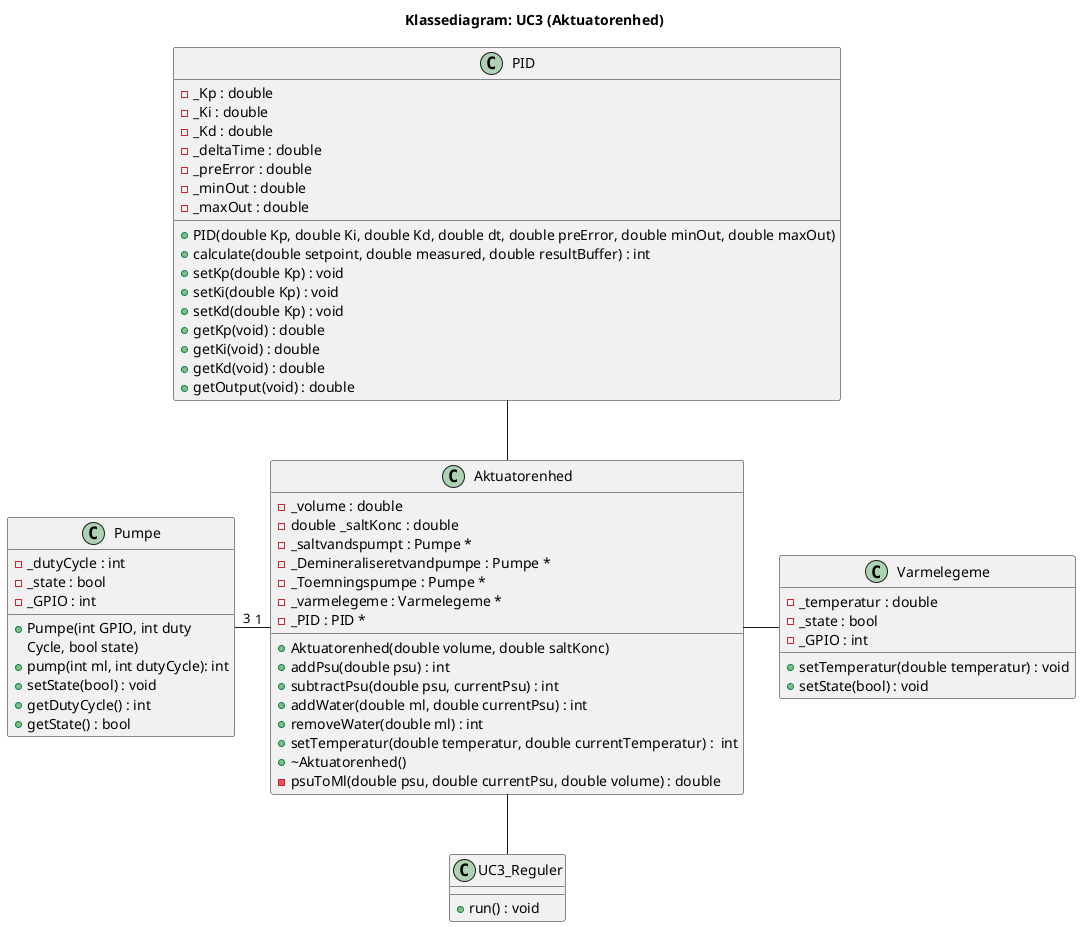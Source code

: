 @startuml
title Klassediagram: UC3 (Aktuatorenhed)


class Pumpe {
  - _dutyCycle : int
  - _state : bool
  - _GPIO : int

  +Pumpe(int GPIO, int duty
  Cycle, bool state)
  +pump(int ml, int dutyCycle): int
  +setState(bool) : void
  +getDutyCycle() : int
  +getState() : bool
}

class Varmelegeme {
  -_temperatur : double
  -_state : bool 
  -_GPIO : int

  +setTemperatur(double temperatur) : void
  +setState(bool) : void
}
class PID
{
  -_Kp : double
  -_Ki : double
  -_Kd : double
  -_deltaTime : double
  -_preError : double
  -_minOut : double
  -_maxOut : double

  +PID(double Kp, double Ki, double Kd, double dt, double preError, double minOut, double maxOut)
  +calculate(double setpoint, double measured, double resultBuffer) : int
  +setKp(double Kp) : void
  +setKi(double Kp) : void
  +setKd(double Kp) : void
  +getKp(void) : double
  +getKi(void) : double
  +getKd(void) : double
  +getOutput(void) : double
}

class UC3_Reguler {
  +run() : void 
}


class Aktuatorenhed
{
  -_volume : double
  -double _saltKonc : double
  -_saltvandspumpt : Pumpe *
  -_Demineraliseretvandpumpe : Pumpe * 
  -_Toemningspumpe : Pumpe * 
  -_varmelegeme : Varmelegeme *
  -_PID : PID *

  + Aktuatorenhed(double volume, double saltKonc)
  + addPsu(double psu) : int
  + subtractPsu(double psu, currentPsu) : int
  + addWater(double ml, double currentPsu) : int
  + removeWater(double ml) : int
  + setTemperatur(double temperatur, double currentTemperatur) :  int
  + ~Aktuatorenhed()
  - psuToMl(double psu, double currentPsu, double volume) : double

}

PID -- Aktuatorenhed
Aktuatorenhed -- UC3_Reguler
Pumpe "3" - "1" Aktuatorenhed
Aktuatorenhed - Varmelegeme


@enduml

